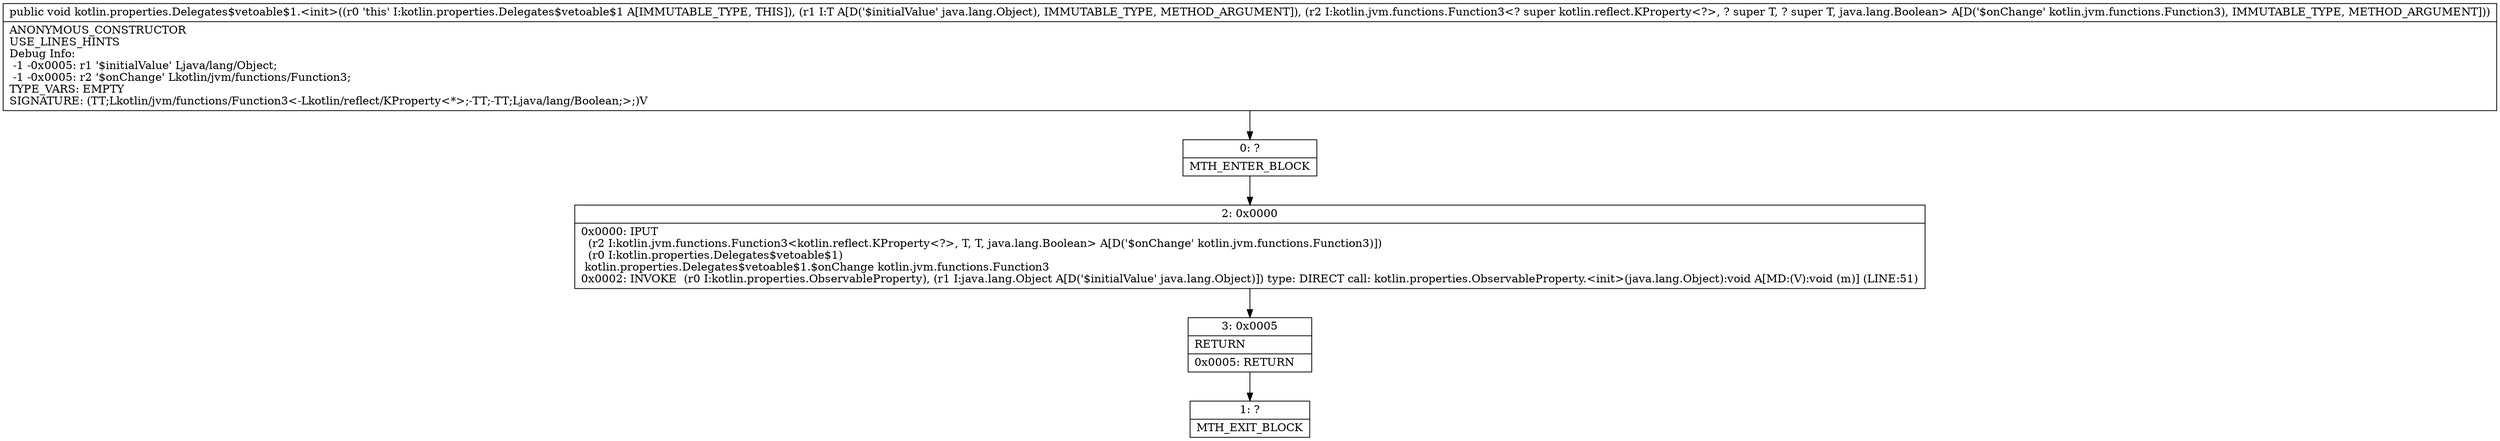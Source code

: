 digraph "CFG forkotlin.properties.Delegates$vetoable$1.\<init\>(Ljava\/lang\/Object;Lkotlin\/jvm\/functions\/Function3;)V" {
Node_0 [shape=record,label="{0\:\ ?|MTH_ENTER_BLOCK\l}"];
Node_2 [shape=record,label="{2\:\ 0x0000|0x0000: IPUT  \l  (r2 I:kotlin.jvm.functions.Function3\<kotlin.reflect.KProperty\<?\>, T, T, java.lang.Boolean\> A[D('$onChange' kotlin.jvm.functions.Function3)])\l  (r0 I:kotlin.properties.Delegates$vetoable$1)\l kotlin.properties.Delegates$vetoable$1.$onChange kotlin.jvm.functions.Function3 \l0x0002: INVOKE  (r0 I:kotlin.properties.ObservableProperty), (r1 I:java.lang.Object A[D('$initialValue' java.lang.Object)]) type: DIRECT call: kotlin.properties.ObservableProperty.\<init\>(java.lang.Object):void A[MD:(V):void (m)] (LINE:51)\l}"];
Node_3 [shape=record,label="{3\:\ 0x0005|RETURN\l|0x0005: RETURN   \l}"];
Node_1 [shape=record,label="{1\:\ ?|MTH_EXIT_BLOCK\l}"];
MethodNode[shape=record,label="{public void kotlin.properties.Delegates$vetoable$1.\<init\>((r0 'this' I:kotlin.properties.Delegates$vetoable$1 A[IMMUTABLE_TYPE, THIS]), (r1 I:T A[D('$initialValue' java.lang.Object), IMMUTABLE_TYPE, METHOD_ARGUMENT]), (r2 I:kotlin.jvm.functions.Function3\<? super kotlin.reflect.KProperty\<?\>, ? super T, ? super T, java.lang.Boolean\> A[D('$onChange' kotlin.jvm.functions.Function3), IMMUTABLE_TYPE, METHOD_ARGUMENT]))  | ANONYMOUS_CONSTRUCTOR\lUSE_LINES_HINTS\lDebug Info:\l  \-1 \-0x0005: r1 '$initialValue' Ljava\/lang\/Object;\l  \-1 \-0x0005: r2 '$onChange' Lkotlin\/jvm\/functions\/Function3;\lTYPE_VARS: EMPTY\lSIGNATURE: (TT;Lkotlin\/jvm\/functions\/Function3\<\-Lkotlin\/reflect\/KProperty\<*\>;\-TT;\-TT;Ljava\/lang\/Boolean;\>;)V\l}"];
MethodNode -> Node_0;Node_0 -> Node_2;
Node_2 -> Node_3;
Node_3 -> Node_1;
}

